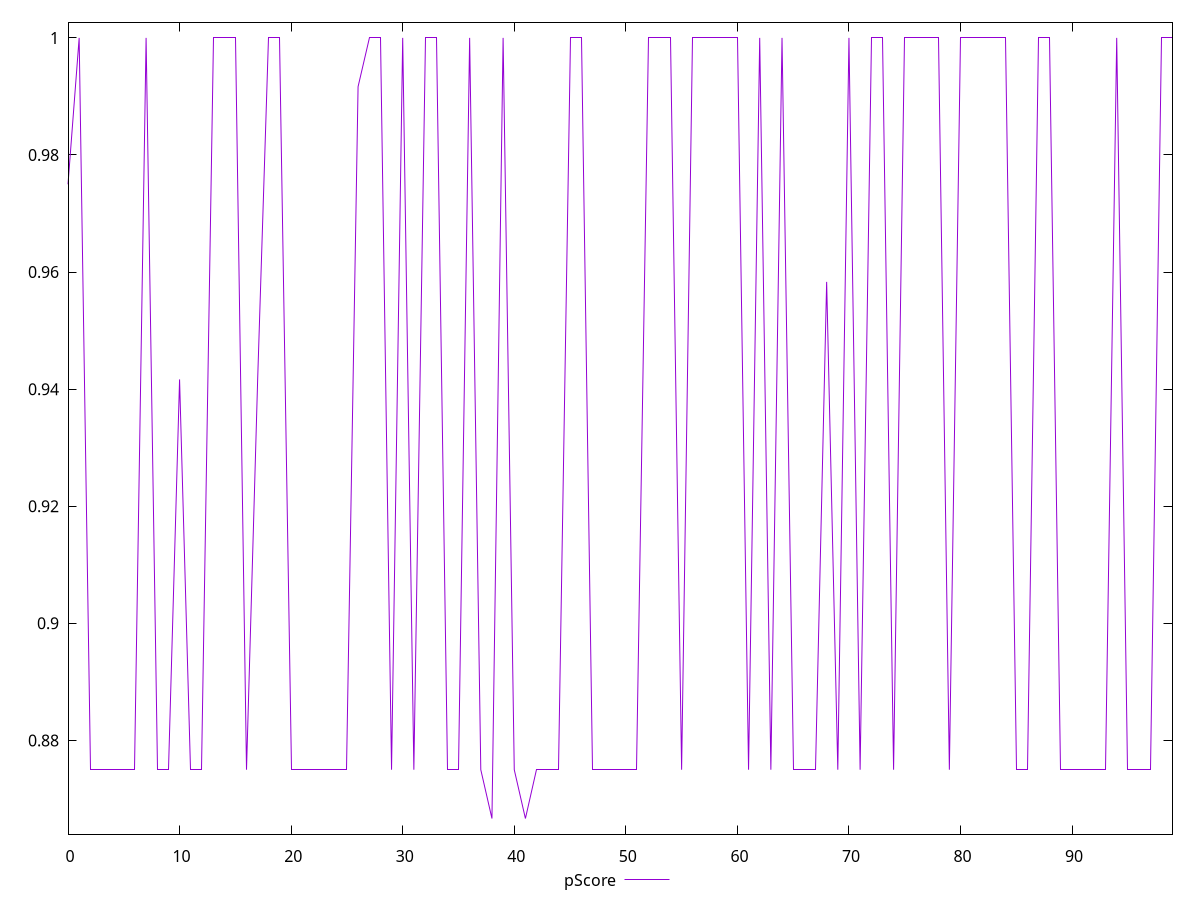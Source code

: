 reset

$pScore <<EOF
0 0.975
1 1
2 0.875
3 0.875
4 0.875
5 0.875
6 0.875
7 1
8 0.875
9 0.875
10 0.9416666666666667
11 0.875
12 0.875
13 1
14 1
15 1
16 0.875
17 0.9416666666666667
18 1
19 1
20 0.875
21 0.875
22 0.875
23 0.875
24 0.875
25 0.875
26 0.9916666666666667
27 1
28 1
29 0.875
30 1
31 0.875
32 1
33 1
34 0.875
35 0.875
36 1
37 0.875
38 0.8666666666666667
39 1
40 0.875
41 0.8666666666666667
42 0.875
43 0.875
44 0.875
45 1
46 1
47 0.875
48 0.875
49 0.875
50 0.875
51 0.875
52 1
53 1
54 1
55 0.875
56 1
57 1
58 1
59 1
60 1
61 0.875
62 1
63 0.875
64 1
65 0.875
66 0.875
67 0.875
68 0.9583333333333334
69 0.875
70 1
71 0.875
72 1
73 1
74 0.875
75 1
76 1
77 1
78 1
79 0.875
80 1
81 1
82 1
83 1
84 1
85 0.875
86 0.875
87 1
88 1
89 0.875
90 0.875
91 0.875
92 0.875
93 0.875
94 1
95 0.875
96 0.875
97 0.875
98 1
99 1
EOF

set key outside below
set xrange [0:99]
set yrange [0.864:1.0026666666666666]
set trange [0.864:1.0026666666666666]
set terminal svg size 640, 500 enhanced background rgb 'white'
set output "report_00013_2021-02-09T12-04-24.940Z/unminified-javascript/samples/pages+cached+noadtech+nomedia+nocss/pScore/values.svg"

plot $pScore title "pScore" with line

reset
